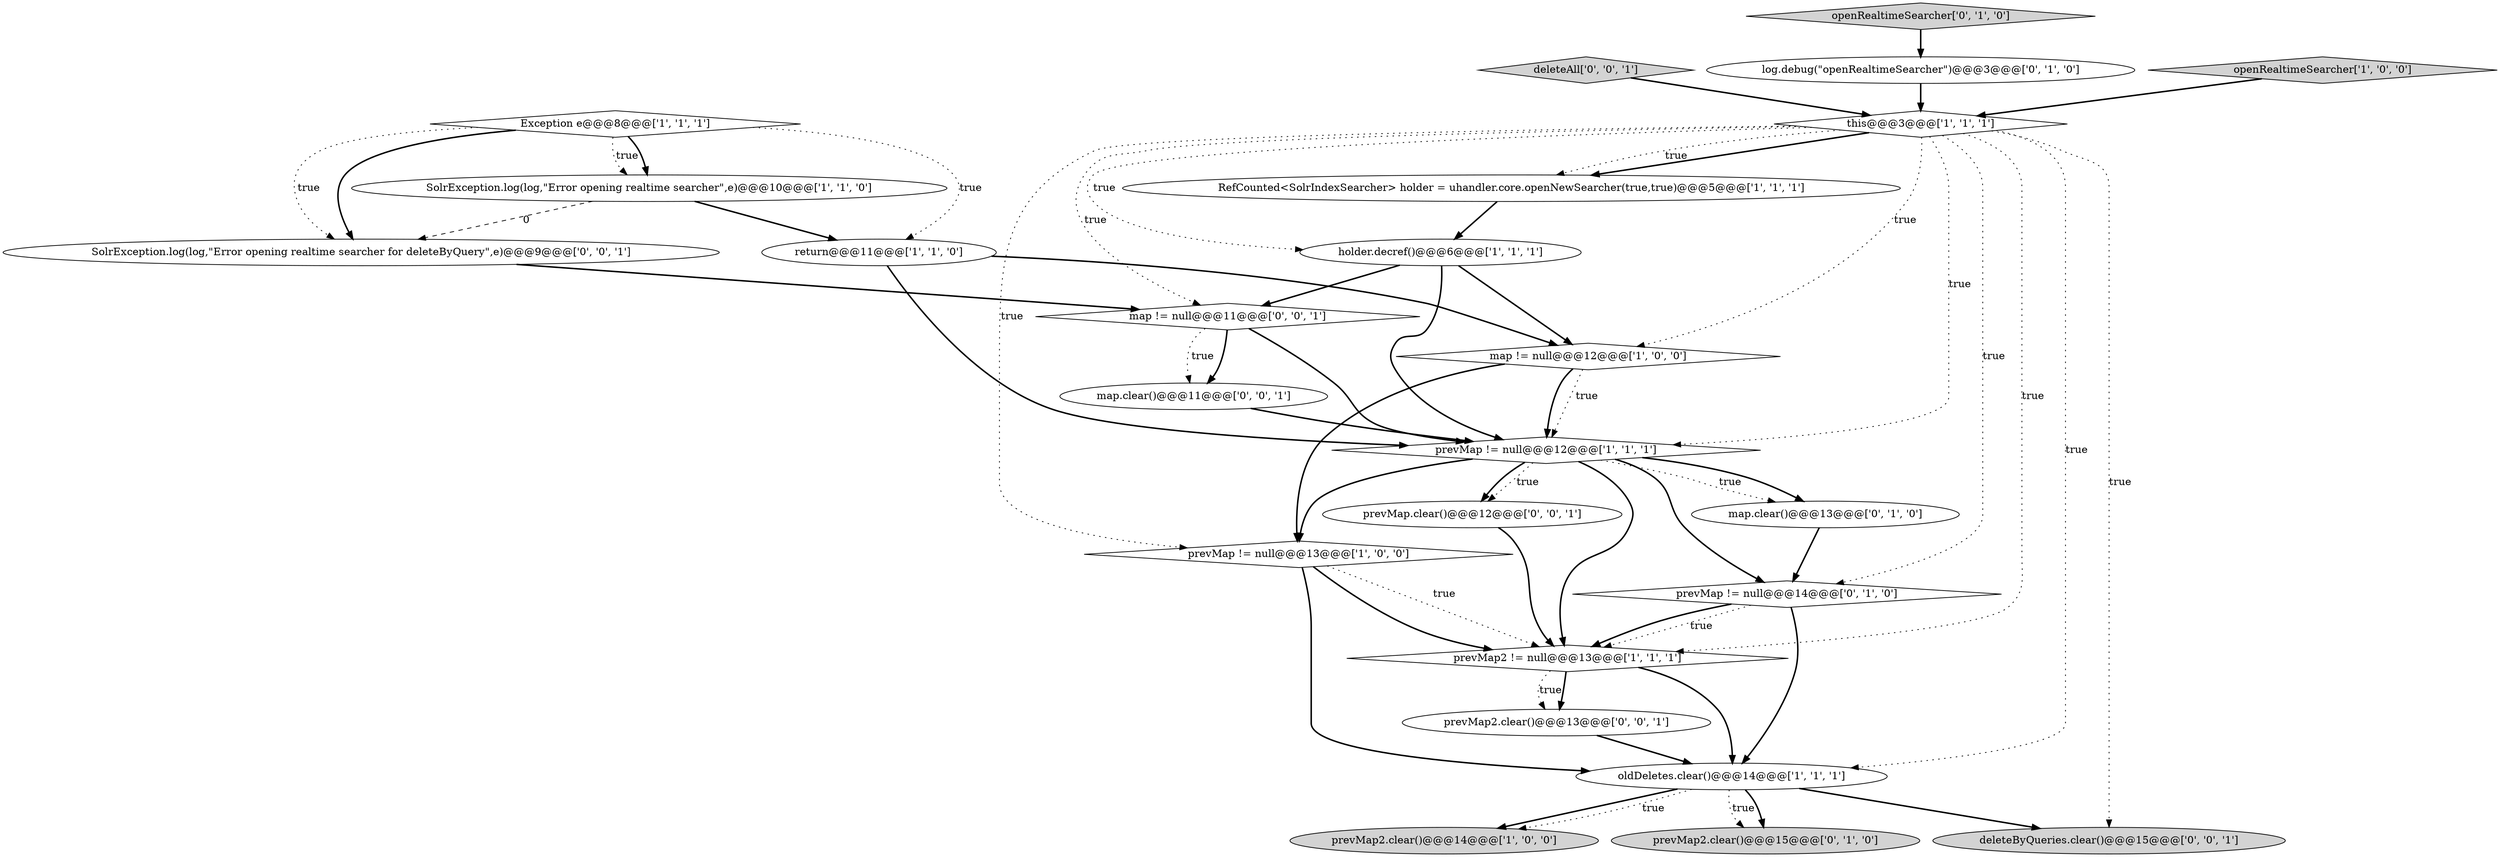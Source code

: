digraph {
23 [style = filled, label = "deleteByQueries.clear()@@@15@@@['0', '0', '1']", fillcolor = lightgray, shape = ellipse image = "AAA0AAABBB3BBB"];
14 [style = filled, label = "openRealtimeSearcher['0', '1', '0']", fillcolor = lightgray, shape = diamond image = "AAA0AAABBB2BBB"];
6 [style = filled, label = "prevMap != null@@@12@@@['1', '1', '1']", fillcolor = white, shape = diamond image = "AAA0AAABBB1BBB"];
19 [style = filled, label = "map.clear()@@@11@@@['0', '0', '1']", fillcolor = white, shape = ellipse image = "AAA0AAABBB3BBB"];
13 [style = filled, label = "map.clear()@@@13@@@['0', '1', '0']", fillcolor = white, shape = ellipse image = "AAA0AAABBB2BBB"];
12 [style = filled, label = "oldDeletes.clear()@@@14@@@['1', '1', '1']", fillcolor = white, shape = ellipse image = "AAA0AAABBB1BBB"];
11 [style = filled, label = "holder.decref()@@@6@@@['1', '1', '1']", fillcolor = white, shape = ellipse image = "AAA0AAABBB1BBB"];
7 [style = filled, label = "prevMap != null@@@13@@@['1', '0', '0']", fillcolor = white, shape = diamond image = "AAA0AAABBB1BBB"];
24 [style = filled, label = "deleteAll['0', '0', '1']", fillcolor = lightgray, shape = diamond image = "AAA0AAABBB3BBB"];
9 [style = filled, label = "RefCounted<SolrIndexSearcher> holder = uhandler.core.openNewSearcher(true,true)@@@5@@@['1', '1', '1']", fillcolor = white, shape = ellipse image = "AAA0AAABBB1BBB"];
2 [style = filled, label = "prevMap2.clear()@@@14@@@['1', '0', '0']", fillcolor = lightgray, shape = ellipse image = "AAA0AAABBB1BBB"];
17 [style = filled, label = "log.debug(\"openRealtimeSearcher\")@@@3@@@['0', '1', '0']", fillcolor = white, shape = ellipse image = "AAA1AAABBB2BBB"];
1 [style = filled, label = "return@@@11@@@['1', '1', '0']", fillcolor = white, shape = ellipse image = "AAA0AAABBB1BBB"];
22 [style = filled, label = "SolrException.log(log,\"Error opening realtime searcher for deleteByQuery\",e)@@@9@@@['0', '0', '1']", fillcolor = white, shape = ellipse image = "AAA0AAABBB3BBB"];
20 [style = filled, label = "prevMap2.clear()@@@13@@@['0', '0', '1']", fillcolor = white, shape = ellipse image = "AAA0AAABBB3BBB"];
8 [style = filled, label = "SolrException.log(log,\"Error opening realtime searcher\",e)@@@10@@@['1', '1', '0']", fillcolor = white, shape = ellipse image = "AAA0AAABBB1BBB"];
0 [style = filled, label = "Exception e@@@8@@@['1', '1', '1']", fillcolor = white, shape = diamond image = "AAA0AAABBB1BBB"];
3 [style = filled, label = "openRealtimeSearcher['1', '0', '0']", fillcolor = lightgray, shape = diamond image = "AAA0AAABBB1BBB"];
18 [style = filled, label = "prevMap.clear()@@@12@@@['0', '0', '1']", fillcolor = white, shape = ellipse image = "AAA0AAABBB3BBB"];
4 [style = filled, label = "this@@@3@@@['1', '1', '1']", fillcolor = white, shape = diamond image = "AAA0AAABBB1BBB"];
10 [style = filled, label = "prevMap2 != null@@@13@@@['1', '1', '1']", fillcolor = white, shape = diamond image = "AAA0AAABBB1BBB"];
15 [style = filled, label = "prevMap != null@@@14@@@['0', '1', '0']", fillcolor = white, shape = diamond image = "AAA0AAABBB2BBB"];
5 [style = filled, label = "map != null@@@12@@@['1', '0', '0']", fillcolor = white, shape = diamond image = "AAA0AAABBB1BBB"];
21 [style = filled, label = "map != null@@@11@@@['0', '0', '1']", fillcolor = white, shape = diamond image = "AAA0AAABBB3BBB"];
16 [style = filled, label = "prevMap2.clear()@@@15@@@['0', '1', '0']", fillcolor = lightgray, shape = ellipse image = "AAA0AAABBB2BBB"];
14->17 [style = bold, label=""];
6->18 [style = bold, label=""];
13->15 [style = bold, label=""];
0->1 [style = dotted, label="true"];
19->6 [style = bold, label=""];
9->11 [style = bold, label=""];
11->21 [style = bold, label=""];
0->22 [style = dotted, label="true"];
6->15 [style = bold, label=""];
0->8 [style = dotted, label="true"];
4->21 [style = dotted, label="true"];
4->12 [style = dotted, label="true"];
12->16 [style = dotted, label="true"];
7->10 [style = bold, label=""];
15->12 [style = bold, label=""];
4->7 [style = dotted, label="true"];
7->10 [style = dotted, label="true"];
4->10 [style = dotted, label="true"];
12->2 [style = bold, label=""];
0->22 [style = bold, label=""];
24->4 [style = bold, label=""];
4->11 [style = dotted, label="true"];
6->13 [style = bold, label=""];
0->8 [style = bold, label=""];
11->6 [style = bold, label=""];
12->23 [style = bold, label=""];
12->2 [style = dotted, label="true"];
1->6 [style = bold, label=""];
15->10 [style = dotted, label="true"];
12->16 [style = bold, label=""];
10->12 [style = bold, label=""];
8->1 [style = bold, label=""];
17->4 [style = bold, label=""];
6->13 [style = dotted, label="true"];
5->6 [style = dotted, label="true"];
6->10 [style = bold, label=""];
21->19 [style = bold, label=""];
4->15 [style = dotted, label="true"];
7->12 [style = bold, label=""];
4->9 [style = bold, label=""];
18->10 [style = bold, label=""];
21->19 [style = dotted, label="true"];
6->18 [style = dotted, label="true"];
4->5 [style = dotted, label="true"];
4->9 [style = dotted, label="true"];
4->23 [style = dotted, label="true"];
22->21 [style = bold, label=""];
10->20 [style = dotted, label="true"];
6->7 [style = bold, label=""];
4->6 [style = dotted, label="true"];
21->6 [style = bold, label=""];
15->10 [style = bold, label=""];
20->12 [style = bold, label=""];
3->4 [style = bold, label=""];
5->7 [style = bold, label=""];
5->6 [style = bold, label=""];
11->5 [style = bold, label=""];
8->22 [style = dashed, label="0"];
1->5 [style = bold, label=""];
10->20 [style = bold, label=""];
}
